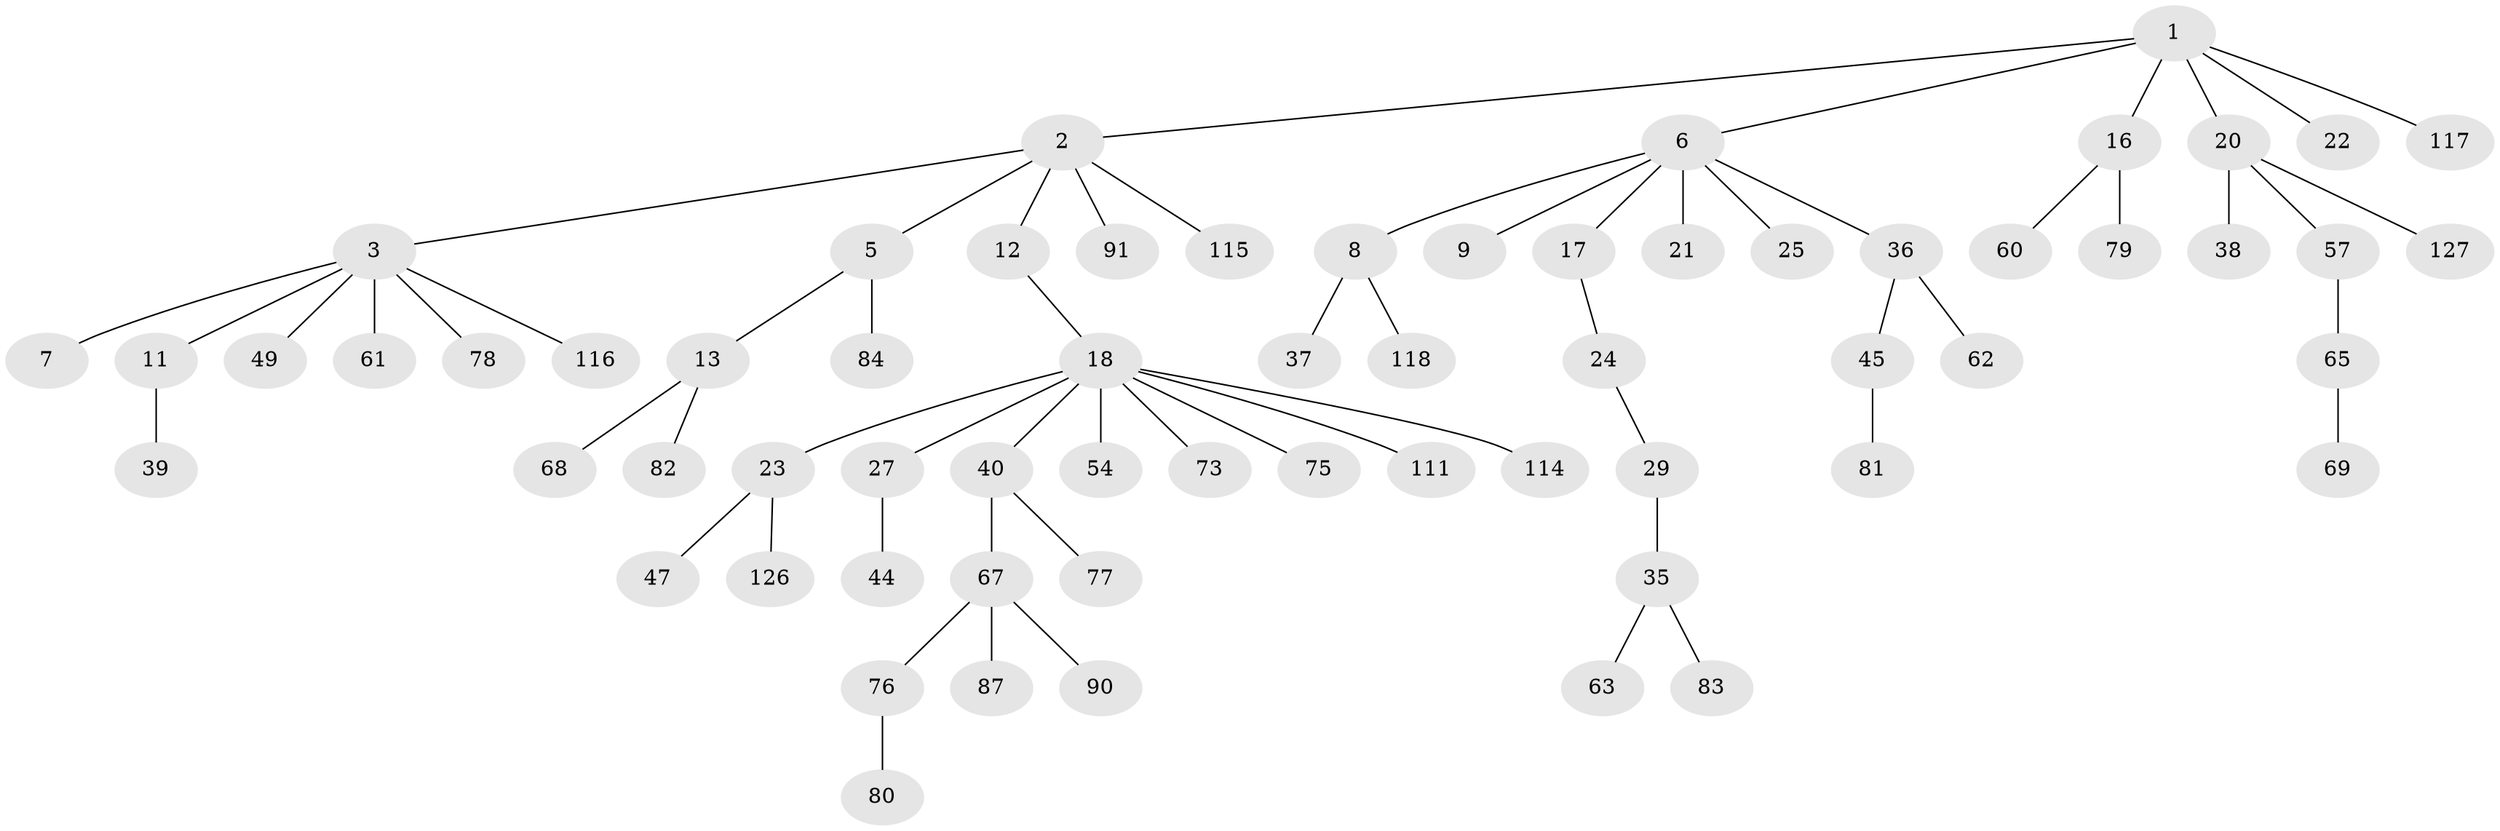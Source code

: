 // original degree distribution, {6: 0.023255813953488372, 2: 0.2558139534883721, 3: 0.17054263565891473, 7: 0.007751937984496124, 1: 0.4806201550387597, 4: 0.05426356589147287, 9: 0.007751937984496124}
// Generated by graph-tools (version 1.1) at 2025/15/03/09/25 04:15:23]
// undirected, 64 vertices, 63 edges
graph export_dot {
graph [start="1"]
  node [color=gray90,style=filled];
  1;
  2 [super="+4"];
  3 [super="+10"];
  5;
  6;
  7;
  8;
  9 [super="+70"];
  11 [super="+51+32"];
  12 [super="+74"];
  13 [super="+34+46+15"];
  16 [super="+41+43"];
  17 [super="+50"];
  18 [super="+28+26+86+99+19+55+71"];
  20 [super="+33"];
  21 [super="+85"];
  22 [super="+53+52"];
  23;
  24;
  25 [super="+59"];
  27 [super="+89+31"];
  29 [super="+103+30"];
  35;
  36;
  37;
  38 [super="+56"];
  39 [super="+66"];
  40 [super="+42"];
  44 [super="+95"];
  45 [super="+93"];
  47;
  49;
  54 [super="+107"];
  57;
  60;
  61 [super="+88"];
  62;
  63;
  65;
  67;
  68 [super="+125"];
  69;
  73;
  75;
  76;
  77;
  78;
  79;
  80;
  81 [super="+123"];
  82;
  83;
  84;
  87;
  90 [super="+101"];
  91;
  111 [super="+121"];
  114;
  115 [super="+128"];
  116 [super="+129"];
  117;
  118;
  126;
  127;
  1 -- 2;
  1 -- 6;
  1 -- 16;
  1 -- 20;
  1 -- 22;
  1 -- 117;
  2 -- 3;
  2 -- 5;
  2 -- 91;
  2 -- 115;
  2 -- 12;
  3 -- 7;
  3 -- 11;
  3 -- 49;
  3 -- 116;
  3 -- 61;
  3 -- 78;
  5 -- 13;
  5 -- 84;
  6 -- 8;
  6 -- 9;
  6 -- 17;
  6 -- 21;
  6 -- 25;
  6 -- 36;
  8 -- 37;
  8 -- 118;
  11 -- 39;
  12 -- 18;
  13 -- 82;
  13 -- 68;
  16 -- 60;
  16 -- 79;
  17 -- 24;
  18 -- 23;
  18 -- 40;
  18 -- 54;
  18 -- 75;
  18 -- 114;
  18 -- 111;
  18 -- 27;
  18 -- 73;
  20 -- 57;
  20 -- 38;
  20 -- 127;
  23 -- 47;
  23 -- 126;
  24 -- 29;
  27 -- 44;
  29 -- 35;
  35 -- 63;
  35 -- 83;
  36 -- 45;
  36 -- 62;
  40 -- 67;
  40 -- 77;
  45 -- 81;
  57 -- 65;
  65 -- 69;
  67 -- 76;
  67 -- 87;
  67 -- 90;
  76 -- 80;
}
